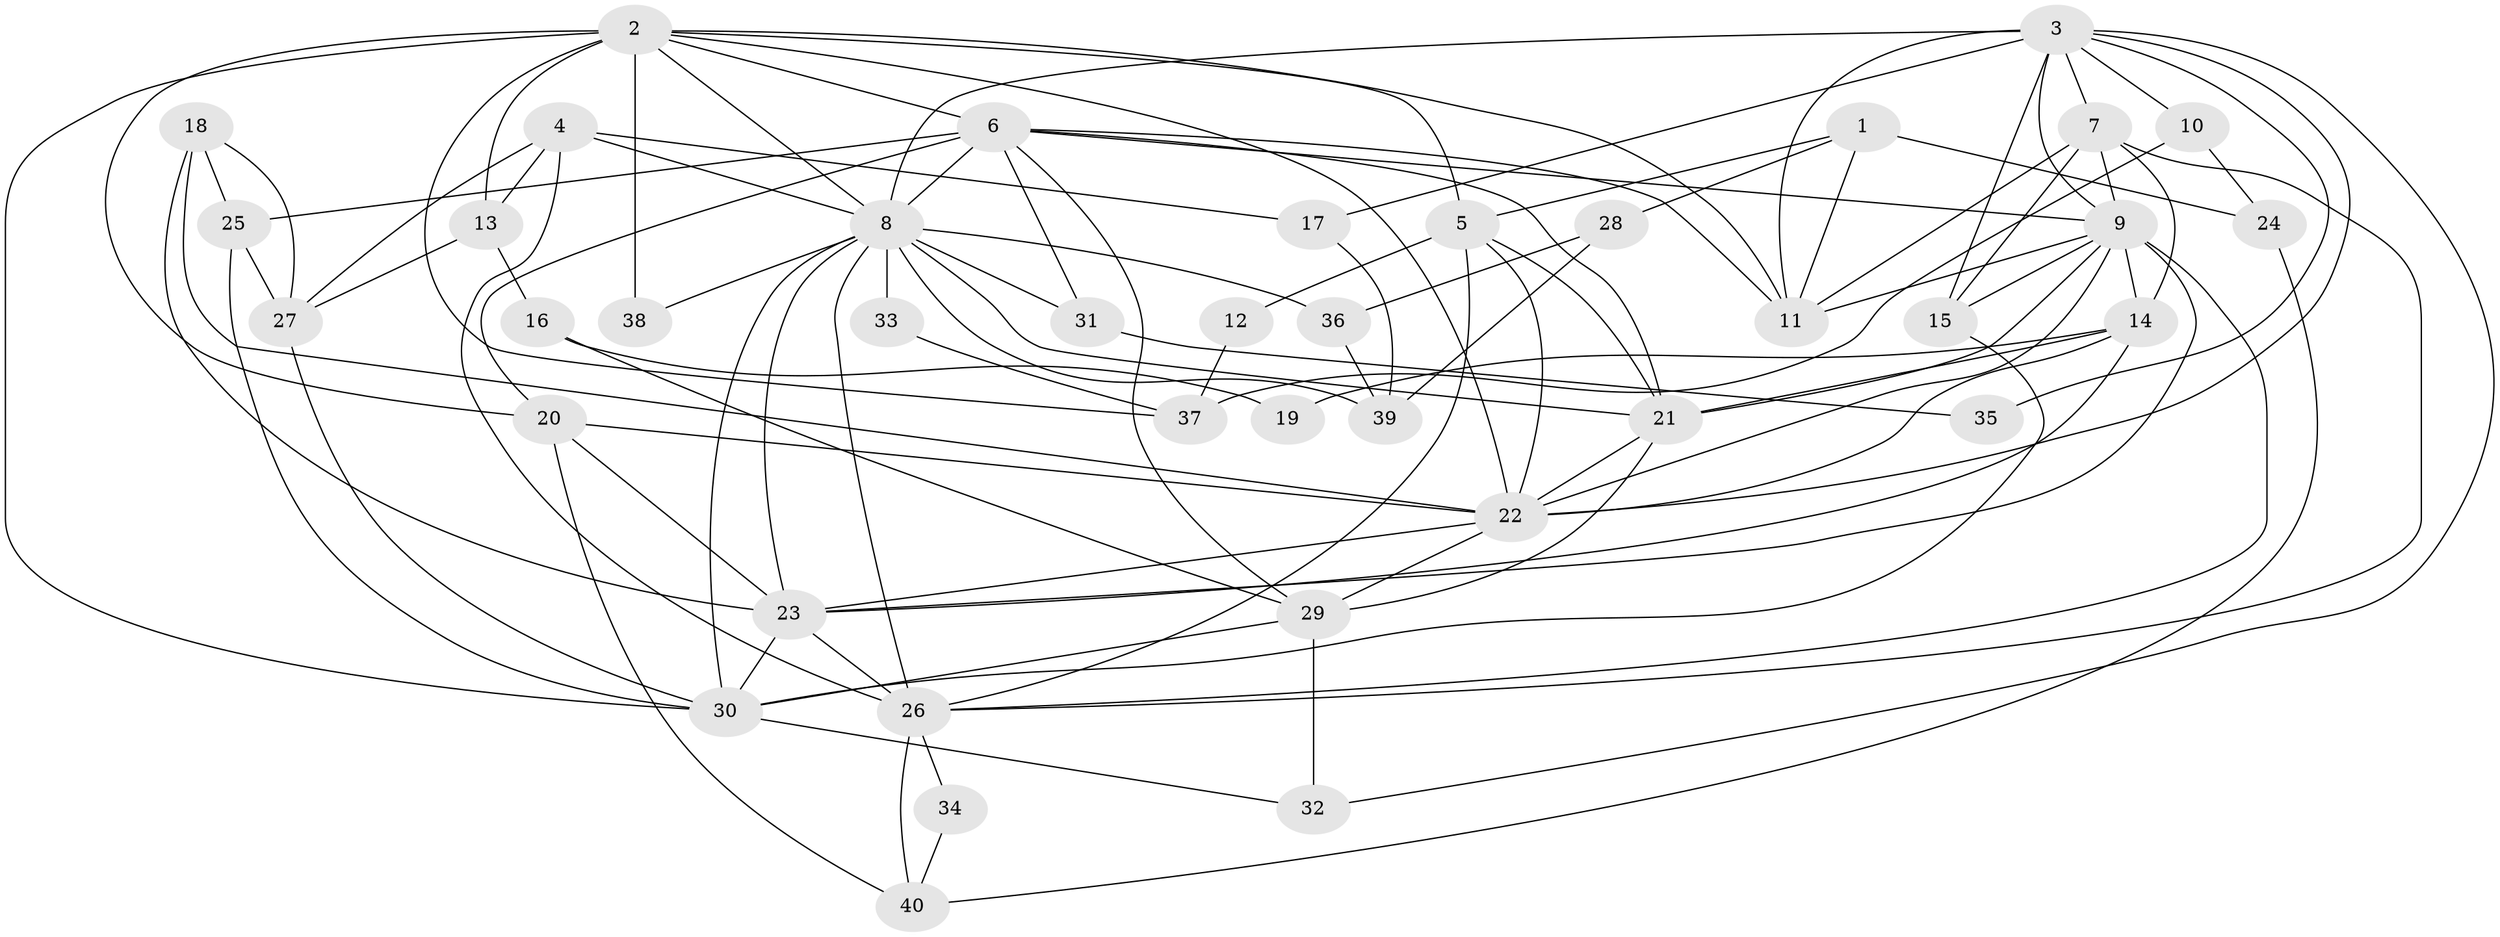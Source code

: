 // original degree distribution, {4: 0.275, 2: 0.1125, 3: 0.3, 6: 0.0875, 5: 0.175, 8: 0.025, 7: 0.025}
// Generated by graph-tools (version 1.1) at 2025/36/03/09/25 02:36:04]
// undirected, 40 vertices, 103 edges
graph export_dot {
graph [start="1"]
  node [color=gray90,style=filled];
  1;
  2;
  3;
  4;
  5;
  6;
  7;
  8;
  9;
  10;
  11;
  12;
  13;
  14;
  15;
  16;
  17;
  18;
  19;
  20;
  21;
  22;
  23;
  24;
  25;
  26;
  27;
  28;
  29;
  30;
  31;
  32;
  33;
  34;
  35;
  36;
  37;
  38;
  39;
  40;
  1 -- 5 [weight=1.0];
  1 -- 11 [weight=1.0];
  1 -- 24 [weight=1.0];
  1 -- 28 [weight=1.0];
  2 -- 5 [weight=1.0];
  2 -- 6 [weight=1.0];
  2 -- 8 [weight=1.0];
  2 -- 11 [weight=1.0];
  2 -- 13 [weight=2.0];
  2 -- 20 [weight=1.0];
  2 -- 22 [weight=1.0];
  2 -- 30 [weight=1.0];
  2 -- 37 [weight=1.0];
  2 -- 38 [weight=1.0];
  3 -- 7 [weight=1.0];
  3 -- 8 [weight=1.0];
  3 -- 9 [weight=1.0];
  3 -- 10 [weight=2.0];
  3 -- 11 [weight=2.0];
  3 -- 15 [weight=2.0];
  3 -- 17 [weight=1.0];
  3 -- 22 [weight=2.0];
  3 -- 32 [weight=1.0];
  3 -- 35 [weight=1.0];
  4 -- 8 [weight=1.0];
  4 -- 13 [weight=1.0];
  4 -- 17 [weight=1.0];
  4 -- 26 [weight=1.0];
  4 -- 27 [weight=3.0];
  5 -- 12 [weight=1.0];
  5 -- 21 [weight=1.0];
  5 -- 22 [weight=1.0];
  5 -- 26 [weight=1.0];
  6 -- 8 [weight=2.0];
  6 -- 9 [weight=1.0];
  6 -- 11 [weight=1.0];
  6 -- 20 [weight=1.0];
  6 -- 21 [weight=1.0];
  6 -- 25 [weight=1.0];
  6 -- 29 [weight=1.0];
  6 -- 31 [weight=1.0];
  7 -- 9 [weight=2.0];
  7 -- 11 [weight=1.0];
  7 -- 14 [weight=1.0];
  7 -- 15 [weight=2.0];
  7 -- 26 [weight=1.0];
  8 -- 21 [weight=1.0];
  8 -- 23 [weight=2.0];
  8 -- 26 [weight=1.0];
  8 -- 30 [weight=1.0];
  8 -- 31 [weight=1.0];
  8 -- 33 [weight=1.0];
  8 -- 36 [weight=1.0];
  8 -- 38 [weight=1.0];
  8 -- 39 [weight=1.0];
  9 -- 11 [weight=2.0];
  9 -- 14 [weight=1.0];
  9 -- 15 [weight=1.0];
  9 -- 21 [weight=1.0];
  9 -- 22 [weight=1.0];
  9 -- 23 [weight=1.0];
  9 -- 26 [weight=1.0];
  10 -- 24 [weight=1.0];
  10 -- 37 [weight=1.0];
  12 -- 37 [weight=1.0];
  13 -- 16 [weight=1.0];
  13 -- 27 [weight=1.0];
  14 -- 19 [weight=1.0];
  14 -- 21 [weight=1.0];
  14 -- 22 [weight=1.0];
  14 -- 23 [weight=1.0];
  15 -- 30 [weight=1.0];
  16 -- 19 [weight=1.0];
  16 -- 29 [weight=1.0];
  17 -- 39 [weight=1.0];
  18 -- 22 [weight=1.0];
  18 -- 23 [weight=1.0];
  18 -- 25 [weight=1.0];
  18 -- 27 [weight=1.0];
  20 -- 22 [weight=2.0];
  20 -- 23 [weight=1.0];
  20 -- 40 [weight=1.0];
  21 -- 22 [weight=1.0];
  21 -- 29 [weight=1.0];
  22 -- 23 [weight=1.0];
  22 -- 29 [weight=2.0];
  23 -- 26 [weight=1.0];
  23 -- 30 [weight=1.0];
  24 -- 40 [weight=1.0];
  25 -- 27 [weight=1.0];
  25 -- 30 [weight=1.0];
  26 -- 34 [weight=1.0];
  26 -- 40 [weight=1.0];
  27 -- 30 [weight=1.0];
  28 -- 36 [weight=1.0];
  28 -- 39 [weight=1.0];
  29 -- 30 [weight=1.0];
  29 -- 32 [weight=1.0];
  30 -- 32 [weight=1.0];
  31 -- 35 [weight=1.0];
  33 -- 37 [weight=1.0];
  34 -- 40 [weight=1.0];
  36 -- 39 [weight=1.0];
}
